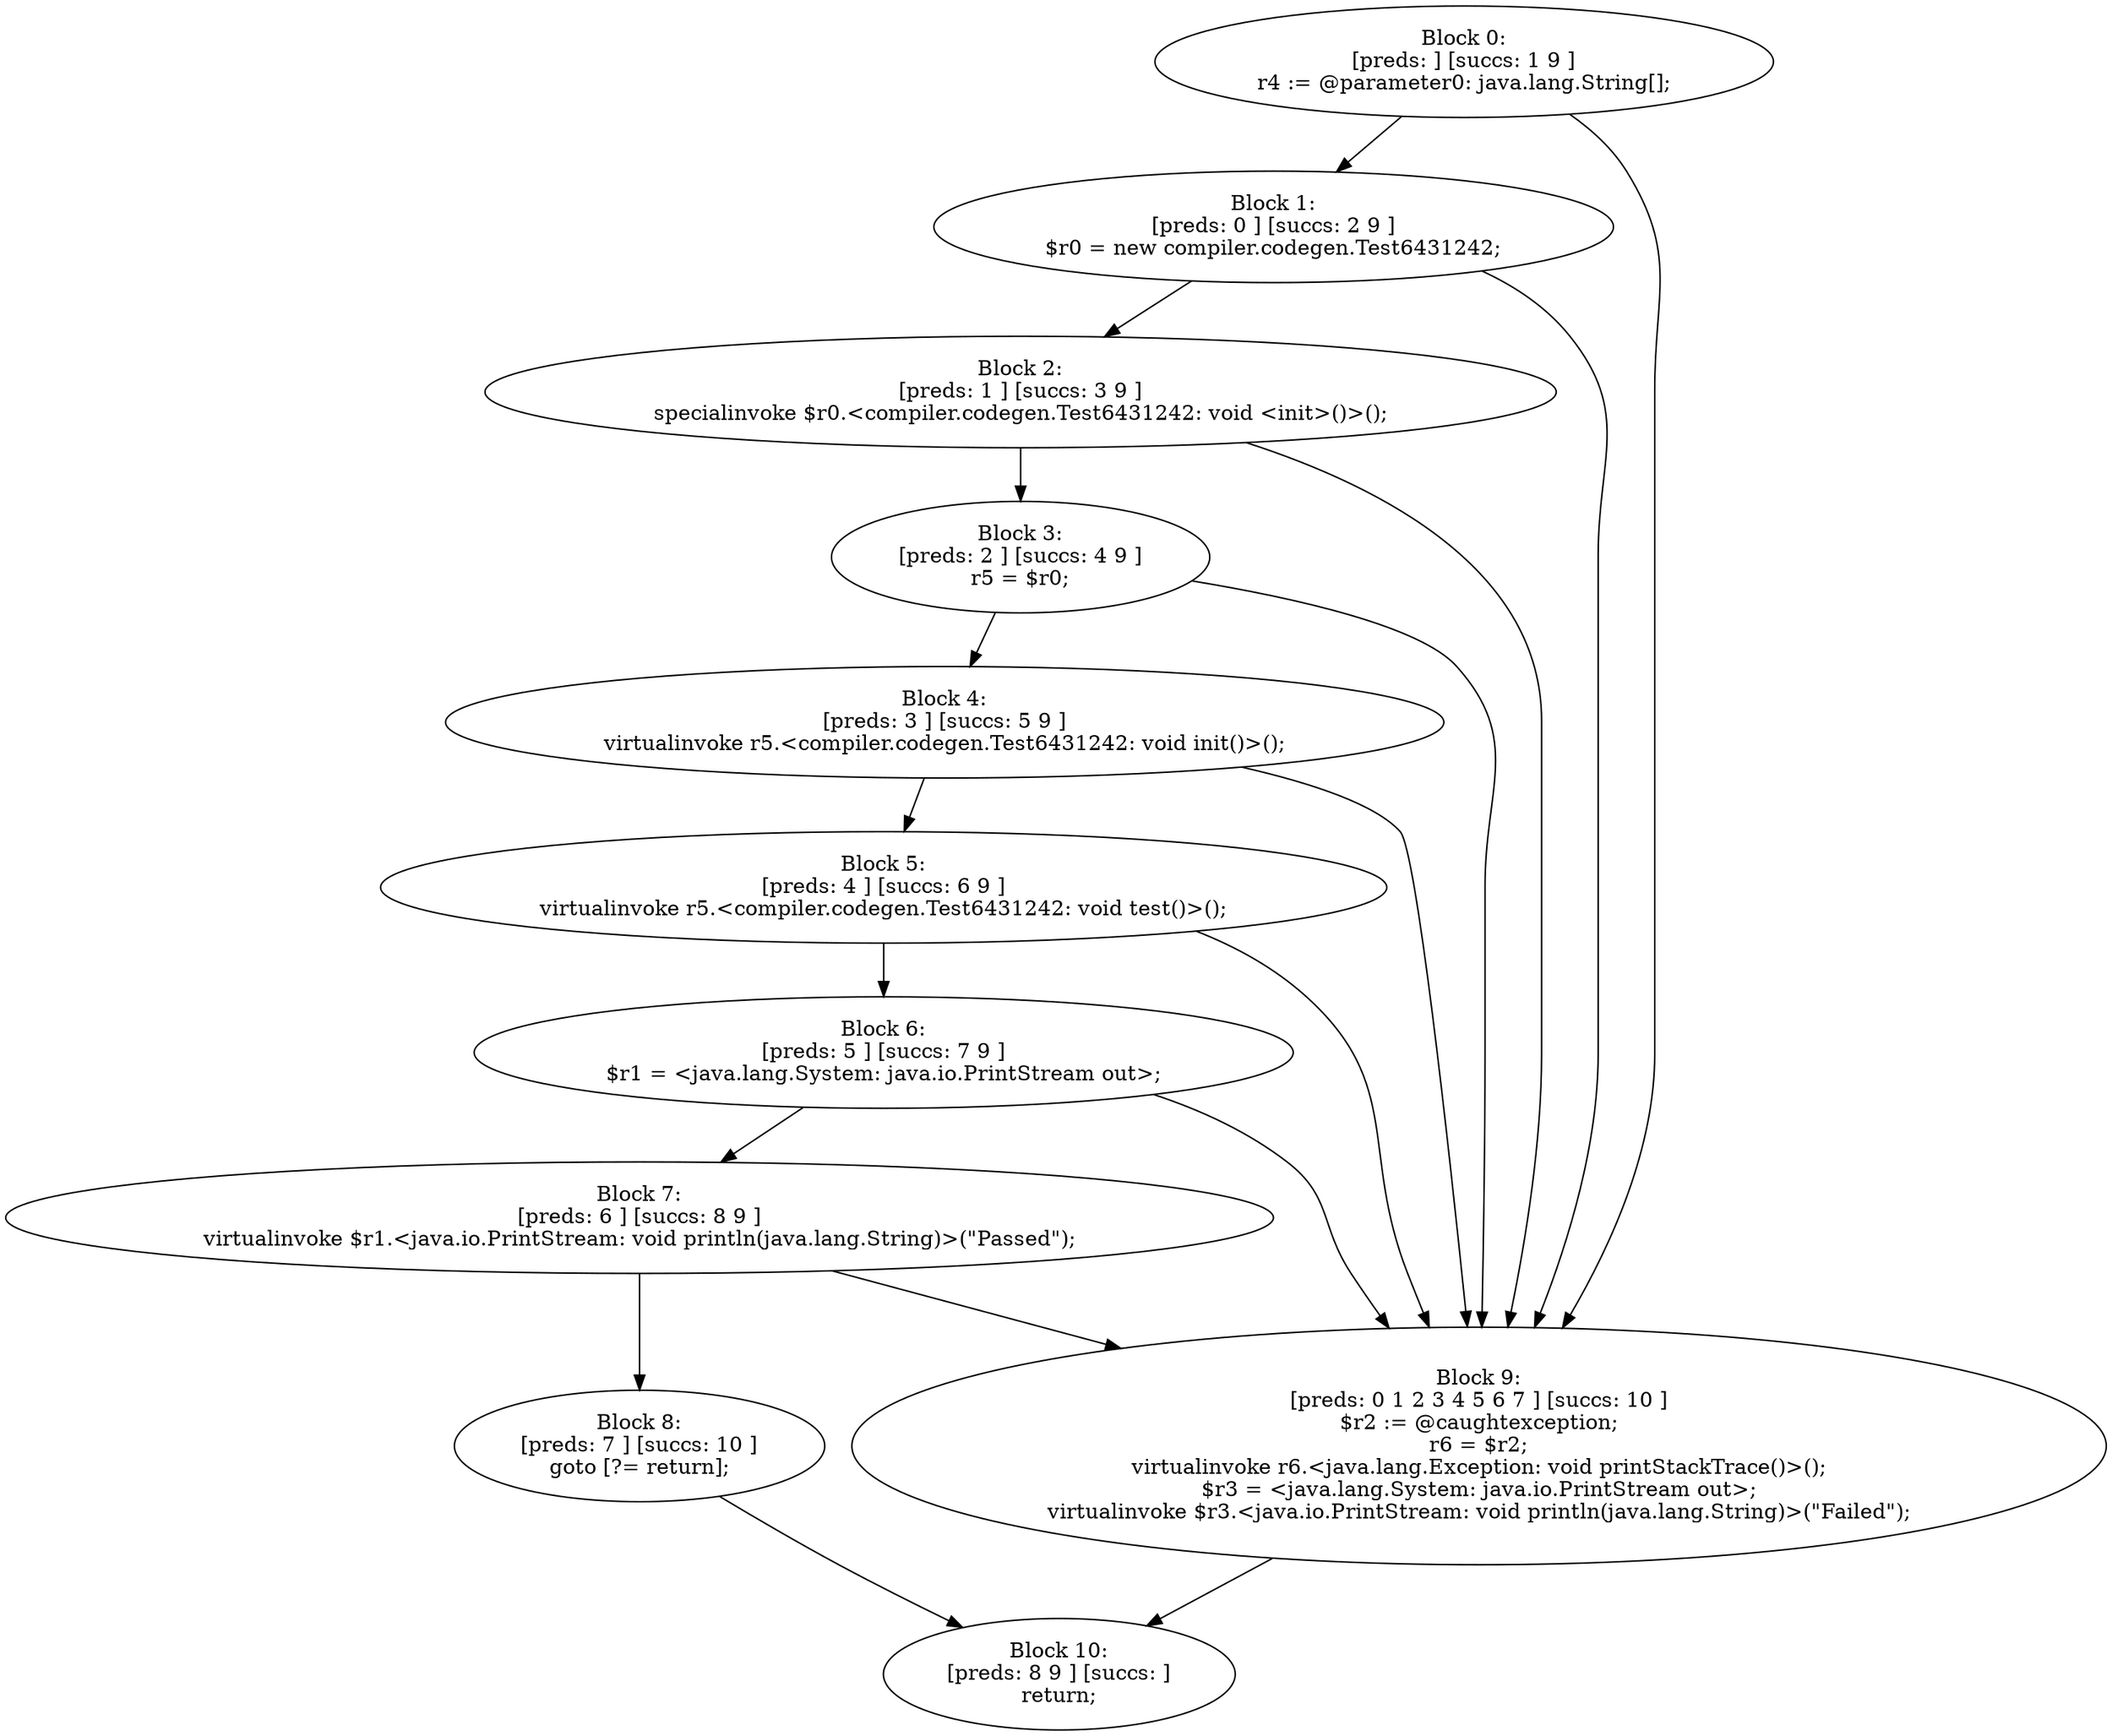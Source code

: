 digraph "unitGraph" {
    "Block 0:
[preds: ] [succs: 1 9 ]
r4 := @parameter0: java.lang.String[];
"
    "Block 1:
[preds: 0 ] [succs: 2 9 ]
$r0 = new compiler.codegen.Test6431242;
"
    "Block 2:
[preds: 1 ] [succs: 3 9 ]
specialinvoke $r0.<compiler.codegen.Test6431242: void <init>()>();
"
    "Block 3:
[preds: 2 ] [succs: 4 9 ]
r5 = $r0;
"
    "Block 4:
[preds: 3 ] [succs: 5 9 ]
virtualinvoke r5.<compiler.codegen.Test6431242: void init()>();
"
    "Block 5:
[preds: 4 ] [succs: 6 9 ]
virtualinvoke r5.<compiler.codegen.Test6431242: void test()>();
"
    "Block 6:
[preds: 5 ] [succs: 7 9 ]
$r1 = <java.lang.System: java.io.PrintStream out>;
"
    "Block 7:
[preds: 6 ] [succs: 8 9 ]
virtualinvoke $r1.<java.io.PrintStream: void println(java.lang.String)>(\"Passed\");
"
    "Block 8:
[preds: 7 ] [succs: 10 ]
goto [?= return];
"
    "Block 9:
[preds: 0 1 2 3 4 5 6 7 ] [succs: 10 ]
$r2 := @caughtexception;
r6 = $r2;
virtualinvoke r6.<java.lang.Exception: void printStackTrace()>();
$r3 = <java.lang.System: java.io.PrintStream out>;
virtualinvoke $r3.<java.io.PrintStream: void println(java.lang.String)>(\"Failed\");
"
    "Block 10:
[preds: 8 9 ] [succs: ]
return;
"
    "Block 0:
[preds: ] [succs: 1 9 ]
r4 := @parameter0: java.lang.String[];
"->"Block 1:
[preds: 0 ] [succs: 2 9 ]
$r0 = new compiler.codegen.Test6431242;
";
    "Block 0:
[preds: ] [succs: 1 9 ]
r4 := @parameter0: java.lang.String[];
"->"Block 9:
[preds: 0 1 2 3 4 5 6 7 ] [succs: 10 ]
$r2 := @caughtexception;
r6 = $r2;
virtualinvoke r6.<java.lang.Exception: void printStackTrace()>();
$r3 = <java.lang.System: java.io.PrintStream out>;
virtualinvoke $r3.<java.io.PrintStream: void println(java.lang.String)>(\"Failed\");
";
    "Block 1:
[preds: 0 ] [succs: 2 9 ]
$r0 = new compiler.codegen.Test6431242;
"->"Block 2:
[preds: 1 ] [succs: 3 9 ]
specialinvoke $r0.<compiler.codegen.Test6431242: void <init>()>();
";
    "Block 1:
[preds: 0 ] [succs: 2 9 ]
$r0 = new compiler.codegen.Test6431242;
"->"Block 9:
[preds: 0 1 2 3 4 5 6 7 ] [succs: 10 ]
$r2 := @caughtexception;
r6 = $r2;
virtualinvoke r6.<java.lang.Exception: void printStackTrace()>();
$r3 = <java.lang.System: java.io.PrintStream out>;
virtualinvoke $r3.<java.io.PrintStream: void println(java.lang.String)>(\"Failed\");
";
    "Block 2:
[preds: 1 ] [succs: 3 9 ]
specialinvoke $r0.<compiler.codegen.Test6431242: void <init>()>();
"->"Block 3:
[preds: 2 ] [succs: 4 9 ]
r5 = $r0;
";
    "Block 2:
[preds: 1 ] [succs: 3 9 ]
specialinvoke $r0.<compiler.codegen.Test6431242: void <init>()>();
"->"Block 9:
[preds: 0 1 2 3 4 5 6 7 ] [succs: 10 ]
$r2 := @caughtexception;
r6 = $r2;
virtualinvoke r6.<java.lang.Exception: void printStackTrace()>();
$r3 = <java.lang.System: java.io.PrintStream out>;
virtualinvoke $r3.<java.io.PrintStream: void println(java.lang.String)>(\"Failed\");
";
    "Block 3:
[preds: 2 ] [succs: 4 9 ]
r5 = $r0;
"->"Block 4:
[preds: 3 ] [succs: 5 9 ]
virtualinvoke r5.<compiler.codegen.Test6431242: void init()>();
";
    "Block 3:
[preds: 2 ] [succs: 4 9 ]
r5 = $r0;
"->"Block 9:
[preds: 0 1 2 3 4 5 6 7 ] [succs: 10 ]
$r2 := @caughtexception;
r6 = $r2;
virtualinvoke r6.<java.lang.Exception: void printStackTrace()>();
$r3 = <java.lang.System: java.io.PrintStream out>;
virtualinvoke $r3.<java.io.PrintStream: void println(java.lang.String)>(\"Failed\");
";
    "Block 4:
[preds: 3 ] [succs: 5 9 ]
virtualinvoke r5.<compiler.codegen.Test6431242: void init()>();
"->"Block 5:
[preds: 4 ] [succs: 6 9 ]
virtualinvoke r5.<compiler.codegen.Test6431242: void test()>();
";
    "Block 4:
[preds: 3 ] [succs: 5 9 ]
virtualinvoke r5.<compiler.codegen.Test6431242: void init()>();
"->"Block 9:
[preds: 0 1 2 3 4 5 6 7 ] [succs: 10 ]
$r2 := @caughtexception;
r6 = $r2;
virtualinvoke r6.<java.lang.Exception: void printStackTrace()>();
$r3 = <java.lang.System: java.io.PrintStream out>;
virtualinvoke $r3.<java.io.PrintStream: void println(java.lang.String)>(\"Failed\");
";
    "Block 5:
[preds: 4 ] [succs: 6 9 ]
virtualinvoke r5.<compiler.codegen.Test6431242: void test()>();
"->"Block 6:
[preds: 5 ] [succs: 7 9 ]
$r1 = <java.lang.System: java.io.PrintStream out>;
";
    "Block 5:
[preds: 4 ] [succs: 6 9 ]
virtualinvoke r5.<compiler.codegen.Test6431242: void test()>();
"->"Block 9:
[preds: 0 1 2 3 4 5 6 7 ] [succs: 10 ]
$r2 := @caughtexception;
r6 = $r2;
virtualinvoke r6.<java.lang.Exception: void printStackTrace()>();
$r3 = <java.lang.System: java.io.PrintStream out>;
virtualinvoke $r3.<java.io.PrintStream: void println(java.lang.String)>(\"Failed\");
";
    "Block 6:
[preds: 5 ] [succs: 7 9 ]
$r1 = <java.lang.System: java.io.PrintStream out>;
"->"Block 7:
[preds: 6 ] [succs: 8 9 ]
virtualinvoke $r1.<java.io.PrintStream: void println(java.lang.String)>(\"Passed\");
";
    "Block 6:
[preds: 5 ] [succs: 7 9 ]
$r1 = <java.lang.System: java.io.PrintStream out>;
"->"Block 9:
[preds: 0 1 2 3 4 5 6 7 ] [succs: 10 ]
$r2 := @caughtexception;
r6 = $r2;
virtualinvoke r6.<java.lang.Exception: void printStackTrace()>();
$r3 = <java.lang.System: java.io.PrintStream out>;
virtualinvoke $r3.<java.io.PrintStream: void println(java.lang.String)>(\"Failed\");
";
    "Block 7:
[preds: 6 ] [succs: 8 9 ]
virtualinvoke $r1.<java.io.PrintStream: void println(java.lang.String)>(\"Passed\");
"->"Block 8:
[preds: 7 ] [succs: 10 ]
goto [?= return];
";
    "Block 7:
[preds: 6 ] [succs: 8 9 ]
virtualinvoke $r1.<java.io.PrintStream: void println(java.lang.String)>(\"Passed\");
"->"Block 9:
[preds: 0 1 2 3 4 5 6 7 ] [succs: 10 ]
$r2 := @caughtexception;
r6 = $r2;
virtualinvoke r6.<java.lang.Exception: void printStackTrace()>();
$r3 = <java.lang.System: java.io.PrintStream out>;
virtualinvoke $r3.<java.io.PrintStream: void println(java.lang.String)>(\"Failed\");
";
    "Block 8:
[preds: 7 ] [succs: 10 ]
goto [?= return];
"->"Block 10:
[preds: 8 9 ] [succs: ]
return;
";
    "Block 9:
[preds: 0 1 2 3 4 5 6 7 ] [succs: 10 ]
$r2 := @caughtexception;
r6 = $r2;
virtualinvoke r6.<java.lang.Exception: void printStackTrace()>();
$r3 = <java.lang.System: java.io.PrintStream out>;
virtualinvoke $r3.<java.io.PrintStream: void println(java.lang.String)>(\"Failed\");
"->"Block 10:
[preds: 8 9 ] [succs: ]
return;
";
}
